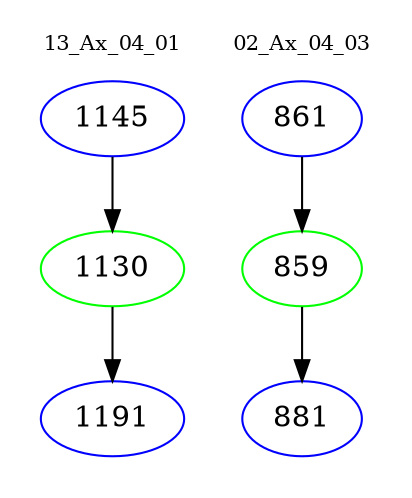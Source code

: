 digraph{
subgraph cluster_0 {
color = white
label = "13_Ax_04_01";
fontsize=10;
T0_1145 [label="1145", color="blue"]
T0_1145 -> T0_1130 [color="black"]
T0_1130 [label="1130", color="green"]
T0_1130 -> T0_1191 [color="black"]
T0_1191 [label="1191", color="blue"]
}
subgraph cluster_1 {
color = white
label = "02_Ax_04_03";
fontsize=10;
T1_861 [label="861", color="blue"]
T1_861 -> T1_859 [color="black"]
T1_859 [label="859", color="green"]
T1_859 -> T1_881 [color="black"]
T1_881 [label="881", color="blue"]
}
}

